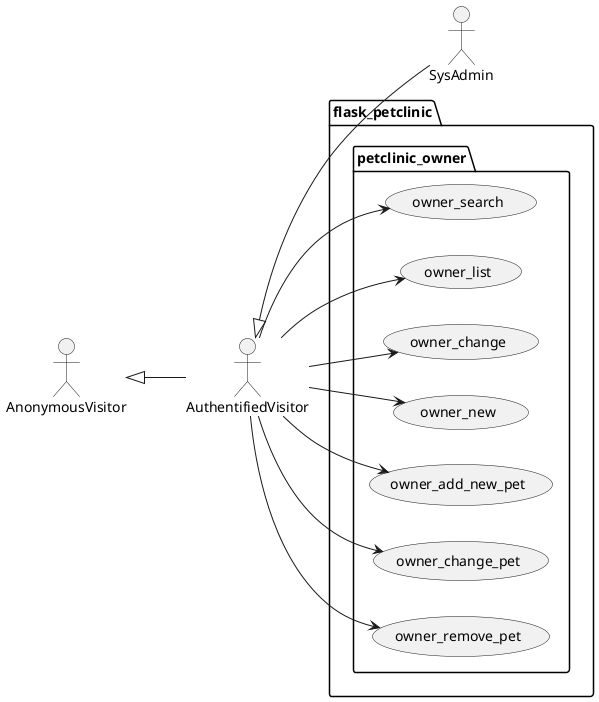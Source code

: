 @startuml
left to right direction

actor AnonymousVisitor as av
actor AuthentifiedVisitor as au
actor SysAdmin as sa

av <|-- au
au <|-- sa

package flask_petclinic {

    package petclinic_owner {

        usecase owner_search as uc6000
        usecase owner_list as uc6001
        usecase owner_change as uc6002
        usecase owner_new as uc6003

        usecase owner_add_new_pet as uc6004
        usecase owner_change_pet as uc6005
        usecase owner_remove_pet as uc6006

        au --> uc6000
        au --> uc6001
        au --> uc6002
        au --> uc6003
        au --> uc6004
        au --> uc6005
        au --> uc6006
    }

}
@enduml
